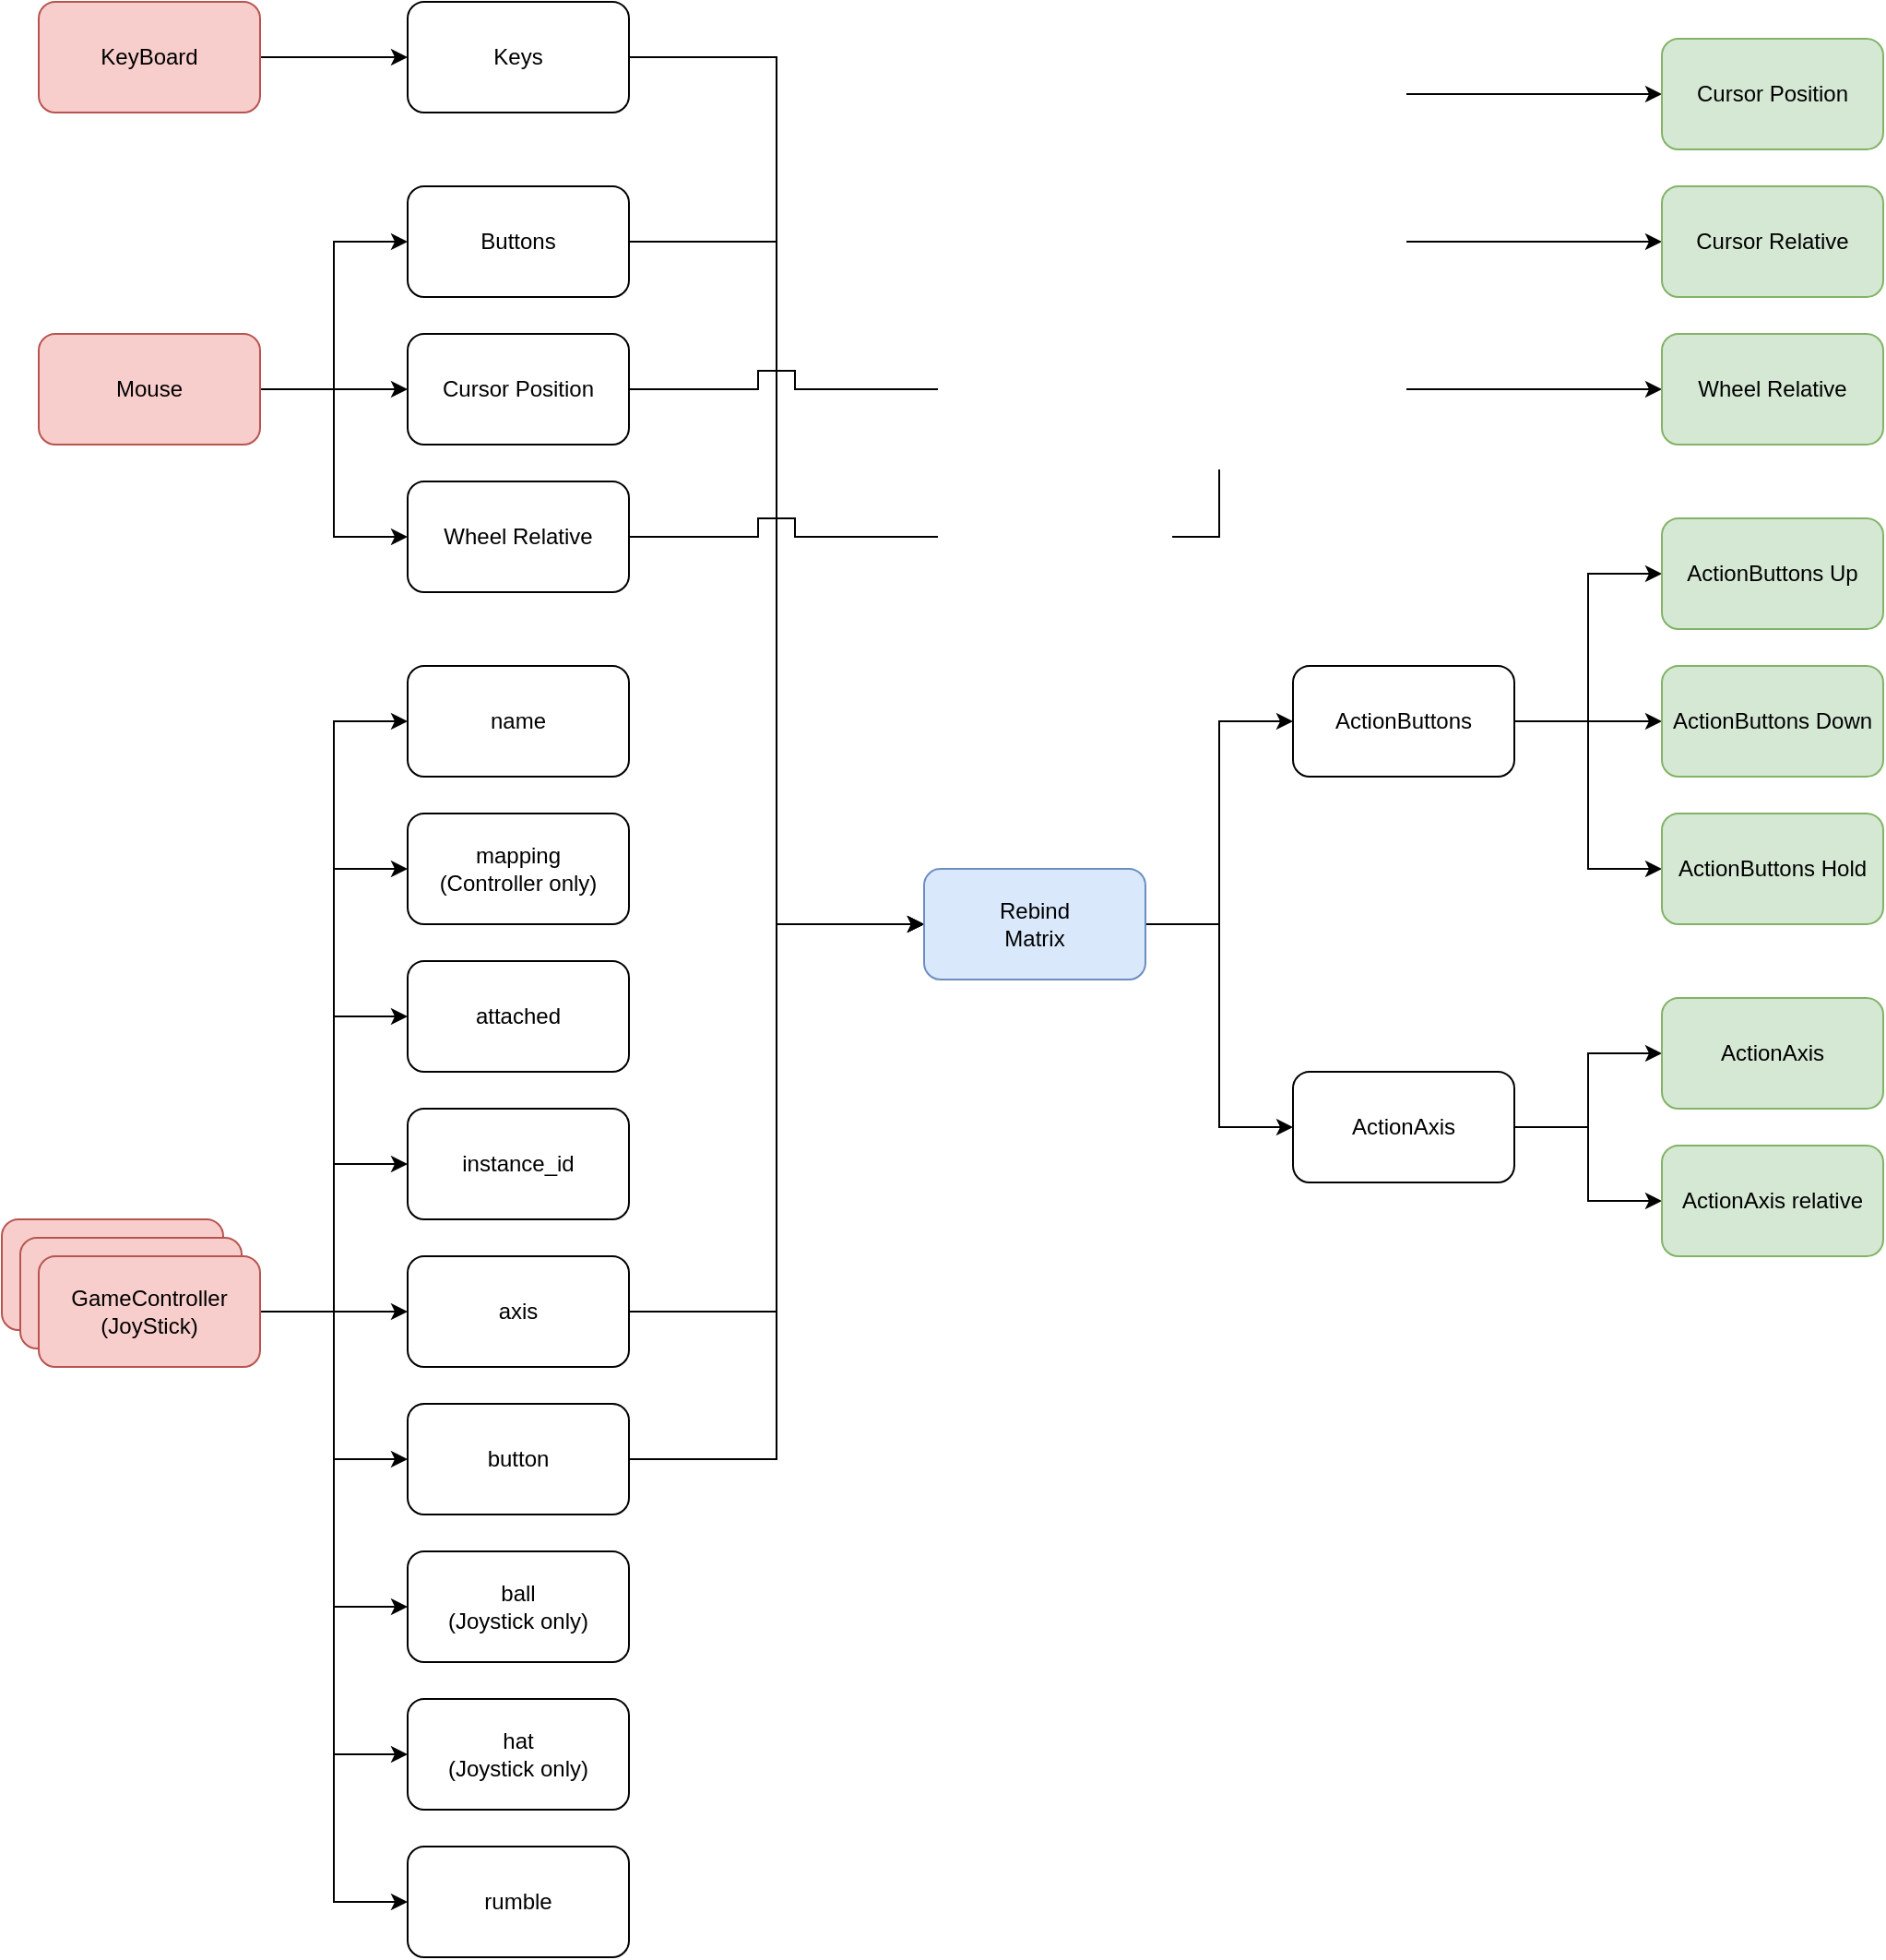 <mxfile version="13.7.3" type="device"><diagram id="Ol3exGqkBf0W2ArzBwDh" name="Page-1"><mxGraphModel dx="2031" dy="1174" grid="1" gridSize="10" guides="1" tooltips="1" connect="1" arrows="1" fold="1" page="1" pageScale="1" pageWidth="827" pageHeight="1169" math="0" shadow="0"><root><mxCell id="0"/><mxCell id="1" parent="0"/><mxCell id="1C47nYJwlo2ROjCqQ9ih-15" style="edgeStyle=orthogonalEdgeStyle;rounded=0;orthogonalLoop=1;jettySize=auto;html=1;entryX=0;entryY=0.5;entryDx=0;entryDy=0;" edge="1" parent="1" source="1C47nYJwlo2ROjCqQ9ih-5" target="1C47nYJwlo2ROjCqQ9ih-12"><mxGeometry relative="1" as="geometry"/></mxCell><mxCell id="1C47nYJwlo2ROjCqQ9ih-16" style="edgeStyle=orthogonalEdgeStyle;rounded=0;orthogonalLoop=1;jettySize=auto;html=1;" edge="1" parent="1" source="1C47nYJwlo2ROjCqQ9ih-5" target="1C47nYJwlo2ROjCqQ9ih-13"><mxGeometry relative="1" as="geometry"/></mxCell><mxCell id="1C47nYJwlo2ROjCqQ9ih-17" style="edgeStyle=orthogonalEdgeStyle;rounded=0;orthogonalLoop=1;jettySize=auto;html=1;entryX=0;entryY=0.5;entryDx=0;entryDy=0;" edge="1" parent="1" source="1C47nYJwlo2ROjCqQ9ih-5" target="1C47nYJwlo2ROjCqQ9ih-14"><mxGeometry relative="1" as="geometry"/></mxCell><mxCell id="1C47nYJwlo2ROjCqQ9ih-5" value="Mouse" style="rounded=1;whiteSpace=wrap;html=1;fillColor=#f8cecc;strokeColor=#b85450;" vertex="1" parent="1"><mxGeometry x="60" y="220" width="120" height="60" as="geometry"/></mxCell><mxCell id="1C47nYJwlo2ROjCqQ9ih-11" style="edgeStyle=orthogonalEdgeStyle;rounded=0;orthogonalLoop=1;jettySize=auto;html=1;" edge="1" parent="1" source="1C47nYJwlo2ROjCqQ9ih-6" target="1C47nYJwlo2ROjCqQ9ih-10"><mxGeometry relative="1" as="geometry"/></mxCell><mxCell id="1C47nYJwlo2ROjCqQ9ih-6" value="KeyBoard" style="rounded=1;whiteSpace=wrap;html=1;fillColor=#f8cecc;strokeColor=#b85450;" vertex="1" parent="1"><mxGeometry x="60" y="40" width="120" height="60" as="geometry"/></mxCell><mxCell id="1C47nYJwlo2ROjCqQ9ih-7" value="Joystick" style="rounded=1;whiteSpace=wrap;html=1;fillColor=#f8cecc;strokeColor=#b85450;" vertex="1" parent="1"><mxGeometry x="40" y="700" width="120" height="60" as="geometry"/></mxCell><mxCell id="1C47nYJwlo2ROjCqQ9ih-8" value="Joystick" style="rounded=1;whiteSpace=wrap;html=1;fillColor=#f8cecc;strokeColor=#b85450;" vertex="1" parent="1"><mxGeometry x="50" y="710" width="120" height="60" as="geometry"/></mxCell><mxCell id="1C47nYJwlo2ROjCqQ9ih-27" style="edgeStyle=orthogonalEdgeStyle;rounded=0;orthogonalLoop=1;jettySize=auto;html=1;entryX=0;entryY=0.5;entryDx=0;entryDy=0;" edge="1" parent="1" source="1C47nYJwlo2ROjCqQ9ih-9" target="1C47nYJwlo2ROjCqQ9ih-18"><mxGeometry relative="1" as="geometry"/></mxCell><mxCell id="1C47nYJwlo2ROjCqQ9ih-28" style="edgeStyle=orthogonalEdgeStyle;rounded=0;orthogonalLoop=1;jettySize=auto;html=1;entryX=0;entryY=0.5;entryDx=0;entryDy=0;" edge="1" parent="1" source="1C47nYJwlo2ROjCqQ9ih-9" target="1C47nYJwlo2ROjCqQ9ih-19"><mxGeometry relative="1" as="geometry"/></mxCell><mxCell id="1C47nYJwlo2ROjCqQ9ih-29" style="edgeStyle=orthogonalEdgeStyle;rounded=0;orthogonalLoop=1;jettySize=auto;html=1;entryX=0;entryY=0.5;entryDx=0;entryDy=0;" edge="1" parent="1" source="1C47nYJwlo2ROjCqQ9ih-9" target="1C47nYJwlo2ROjCqQ9ih-20"><mxGeometry relative="1" as="geometry"/></mxCell><mxCell id="1C47nYJwlo2ROjCqQ9ih-30" style="edgeStyle=orthogonalEdgeStyle;rounded=0;orthogonalLoop=1;jettySize=auto;html=1;" edge="1" parent="1" source="1C47nYJwlo2ROjCqQ9ih-9" target="1C47nYJwlo2ROjCqQ9ih-21"><mxGeometry relative="1" as="geometry"><Array as="points"><mxPoint x="220" y="750"/><mxPoint x="220" y="670"/></Array></mxGeometry></mxCell><mxCell id="1C47nYJwlo2ROjCqQ9ih-31" style="edgeStyle=orthogonalEdgeStyle;rounded=0;orthogonalLoop=1;jettySize=auto;html=1;" edge="1" parent="1" source="1C47nYJwlo2ROjCqQ9ih-9" target="1C47nYJwlo2ROjCqQ9ih-22"><mxGeometry relative="1" as="geometry"/></mxCell><mxCell id="1C47nYJwlo2ROjCqQ9ih-32" style="edgeStyle=orthogonalEdgeStyle;rounded=0;orthogonalLoop=1;jettySize=auto;html=1;entryX=0;entryY=0.5;entryDx=0;entryDy=0;" edge="1" parent="1" source="1C47nYJwlo2ROjCqQ9ih-9" target="1C47nYJwlo2ROjCqQ9ih-23"><mxGeometry relative="1" as="geometry"/></mxCell><mxCell id="1C47nYJwlo2ROjCqQ9ih-33" style="edgeStyle=orthogonalEdgeStyle;rounded=0;orthogonalLoop=1;jettySize=auto;html=1;entryX=0;entryY=0.5;entryDx=0;entryDy=0;" edge="1" parent="1" source="1C47nYJwlo2ROjCqQ9ih-9" target="1C47nYJwlo2ROjCqQ9ih-24"><mxGeometry relative="1" as="geometry"/></mxCell><mxCell id="1C47nYJwlo2ROjCqQ9ih-34" style="edgeStyle=orthogonalEdgeStyle;rounded=0;orthogonalLoop=1;jettySize=auto;html=1;entryX=0;entryY=0.5;entryDx=0;entryDy=0;" edge="1" parent="1" source="1C47nYJwlo2ROjCqQ9ih-9" target="1C47nYJwlo2ROjCqQ9ih-25"><mxGeometry relative="1" as="geometry"/></mxCell><mxCell id="1C47nYJwlo2ROjCqQ9ih-35" style="edgeStyle=orthogonalEdgeStyle;rounded=0;orthogonalLoop=1;jettySize=auto;html=1;entryX=0;entryY=0.5;entryDx=0;entryDy=0;" edge="1" parent="1" source="1C47nYJwlo2ROjCqQ9ih-9" target="1C47nYJwlo2ROjCqQ9ih-26"><mxGeometry relative="1" as="geometry"/></mxCell><mxCell id="1C47nYJwlo2ROjCqQ9ih-9" value="GameController&lt;br&gt;(JoyStick)" style="rounded=1;whiteSpace=wrap;html=1;fillColor=#f8cecc;strokeColor=#b85450;" vertex="1" parent="1"><mxGeometry x="60" y="720" width="120" height="60" as="geometry"/></mxCell><mxCell id="1C47nYJwlo2ROjCqQ9ih-37" style="edgeStyle=orthogonalEdgeStyle;rounded=0;orthogonalLoop=1;jettySize=auto;html=1;entryX=0;entryY=0.5;entryDx=0;entryDy=0;" edge="1" parent="1" source="1C47nYJwlo2ROjCqQ9ih-10" target="1C47nYJwlo2ROjCqQ9ih-36"><mxGeometry relative="1" as="geometry"><Array as="points"><mxPoint x="460" y="70"/><mxPoint x="460" y="540"/></Array></mxGeometry></mxCell><mxCell id="1C47nYJwlo2ROjCqQ9ih-10" value="Keys" style="rounded=1;whiteSpace=wrap;html=1;" vertex="1" parent="1"><mxGeometry x="260" y="40" width="120" height="60" as="geometry"/></mxCell><mxCell id="1C47nYJwlo2ROjCqQ9ih-38" style="edgeStyle=orthogonalEdgeStyle;rounded=0;orthogonalLoop=1;jettySize=auto;html=1;entryX=0;entryY=0.5;entryDx=0;entryDy=0;" edge="1" parent="1" source="1C47nYJwlo2ROjCqQ9ih-12" target="1C47nYJwlo2ROjCqQ9ih-36"><mxGeometry relative="1" as="geometry"><Array as="points"><mxPoint x="460" y="170"/><mxPoint x="460" y="540"/></Array></mxGeometry></mxCell><mxCell id="1C47nYJwlo2ROjCqQ9ih-12" value="Buttons" style="rounded=1;whiteSpace=wrap;html=1;" vertex="1" parent="1"><mxGeometry x="260" y="140" width="120" height="60" as="geometry"/></mxCell><mxCell id="1C47nYJwlo2ROjCqQ9ih-59" style="edgeStyle=orthogonalEdgeStyle;rounded=0;orthogonalLoop=1;jettySize=auto;html=1;entryX=0;entryY=0.5;entryDx=0;entryDy=0;" edge="1" parent="1" source="1C47nYJwlo2ROjCqQ9ih-13" target="1C47nYJwlo2ROjCqQ9ih-45"><mxGeometry relative="1" as="geometry"><Array as="points"><mxPoint x="450" y="250"/><mxPoint x="450" y="240"/><mxPoint x="470" y="240"/><mxPoint x="470" y="250"/><mxPoint x="660" y="250"/><mxPoint x="660" y="90"/></Array></mxGeometry></mxCell><mxCell id="1C47nYJwlo2ROjCqQ9ih-61" style="edgeStyle=orthogonalEdgeStyle;rounded=0;orthogonalLoop=1;jettySize=auto;html=1;entryX=0;entryY=0.5;entryDx=0;entryDy=0;" edge="1" parent="1" source="1C47nYJwlo2ROjCqQ9ih-13" target="1C47nYJwlo2ROjCqQ9ih-46"><mxGeometry relative="1" as="geometry"><Array as="points"><mxPoint x="450" y="250"/><mxPoint x="450" y="240"/><mxPoint x="470" y="240"/><mxPoint x="470" y="250"/><mxPoint x="660" y="250"/><mxPoint x="660" y="170"/></Array></mxGeometry></mxCell><mxCell id="1C47nYJwlo2ROjCqQ9ih-13" value="Cursor Position" style="rounded=1;whiteSpace=wrap;html=1;" vertex="1" parent="1"><mxGeometry x="260" y="220" width="120" height="60" as="geometry"/></mxCell><mxCell id="1C47nYJwlo2ROjCqQ9ih-62" style="edgeStyle=orthogonalEdgeStyle;rounded=0;orthogonalLoop=1;jettySize=auto;html=1;entryX=0;entryY=0.5;entryDx=0;entryDy=0;" edge="1" parent="1" source="1C47nYJwlo2ROjCqQ9ih-14" target="1C47nYJwlo2ROjCqQ9ih-47"><mxGeometry relative="1" as="geometry"><Array as="points"><mxPoint x="450" y="330"/><mxPoint x="450" y="320"/><mxPoint x="470" y="320"/><mxPoint x="470" y="330"/><mxPoint x="700" y="330"/><mxPoint x="700" y="250"/></Array></mxGeometry></mxCell><mxCell id="1C47nYJwlo2ROjCqQ9ih-14" value="Wheel Relative" style="rounded=1;whiteSpace=wrap;html=1;" vertex="1" parent="1"><mxGeometry x="260" y="300" width="120" height="60" as="geometry"/></mxCell><mxCell id="1C47nYJwlo2ROjCqQ9ih-18" value="name" style="rounded=1;whiteSpace=wrap;html=1;" vertex="1" parent="1"><mxGeometry x="260" y="400" width="120" height="60" as="geometry"/></mxCell><mxCell id="1C47nYJwlo2ROjCqQ9ih-19" value="mapping&lt;br&gt;(Controller only)" style="rounded=1;whiteSpace=wrap;html=1;" vertex="1" parent="1"><mxGeometry x="260" y="480" width="120" height="60" as="geometry"/></mxCell><mxCell id="1C47nYJwlo2ROjCqQ9ih-20" value="attached" style="rounded=1;whiteSpace=wrap;html=1;" vertex="1" parent="1"><mxGeometry x="260" y="560" width="120" height="60" as="geometry"/></mxCell><mxCell id="1C47nYJwlo2ROjCqQ9ih-21" value="instance_id" style="rounded=1;whiteSpace=wrap;html=1;" vertex="1" parent="1"><mxGeometry x="260" y="640" width="120" height="60" as="geometry"/></mxCell><mxCell id="1C47nYJwlo2ROjCqQ9ih-40" style="edgeStyle=orthogonalEdgeStyle;rounded=0;orthogonalLoop=1;jettySize=auto;html=1;entryX=0;entryY=0.5;entryDx=0;entryDy=0;" edge="1" parent="1" source="1C47nYJwlo2ROjCqQ9ih-22" target="1C47nYJwlo2ROjCqQ9ih-36"><mxGeometry relative="1" as="geometry"/></mxCell><mxCell id="1C47nYJwlo2ROjCqQ9ih-22" value="axis" style="rounded=1;whiteSpace=wrap;html=1;" vertex="1" parent="1"><mxGeometry x="260" y="720" width="120" height="60" as="geometry"/></mxCell><mxCell id="1C47nYJwlo2ROjCqQ9ih-39" style="edgeStyle=orthogonalEdgeStyle;rounded=0;orthogonalLoop=1;jettySize=auto;html=1;entryX=0;entryY=0.5;entryDx=0;entryDy=0;" edge="1" parent="1" source="1C47nYJwlo2ROjCqQ9ih-23" target="1C47nYJwlo2ROjCqQ9ih-36"><mxGeometry relative="1" as="geometry"/></mxCell><mxCell id="1C47nYJwlo2ROjCqQ9ih-23" value="button" style="rounded=1;whiteSpace=wrap;html=1;" vertex="1" parent="1"><mxGeometry x="260" y="800" width="120" height="60" as="geometry"/></mxCell><mxCell id="1C47nYJwlo2ROjCqQ9ih-24" value="ball&lt;br&gt;(Joystick only)" style="rounded=1;whiteSpace=wrap;html=1;" vertex="1" parent="1"><mxGeometry x="260" y="880" width="120" height="60" as="geometry"/></mxCell><mxCell id="1C47nYJwlo2ROjCqQ9ih-25" value="hat&lt;br&gt;(Joystick only)" style="rounded=1;whiteSpace=wrap;html=1;" vertex="1" parent="1"><mxGeometry x="260" y="960" width="120" height="60" as="geometry"/></mxCell><mxCell id="1C47nYJwlo2ROjCqQ9ih-26" value="rumble" style="rounded=1;whiteSpace=wrap;html=1;" vertex="1" parent="1"><mxGeometry x="260" y="1040" width="120" height="60" as="geometry"/></mxCell><mxCell id="1C47nYJwlo2ROjCqQ9ih-43" style="edgeStyle=orthogonalEdgeStyle;rounded=0;orthogonalLoop=1;jettySize=auto;html=1;entryX=0;entryY=0.5;entryDx=0;entryDy=0;" edge="1" parent="1" source="1C47nYJwlo2ROjCqQ9ih-36" target="1C47nYJwlo2ROjCqQ9ih-41"><mxGeometry relative="1" as="geometry"/></mxCell><mxCell id="1C47nYJwlo2ROjCqQ9ih-44" style="edgeStyle=orthogonalEdgeStyle;rounded=0;orthogonalLoop=1;jettySize=auto;html=1;entryX=0;entryY=0.5;entryDx=0;entryDy=0;" edge="1" parent="1" source="1C47nYJwlo2ROjCqQ9ih-36" target="1C47nYJwlo2ROjCqQ9ih-42"><mxGeometry relative="1" as="geometry"/></mxCell><mxCell id="1C47nYJwlo2ROjCqQ9ih-36" value="Rebind&lt;br&gt;Matrix" style="rounded=1;whiteSpace=wrap;html=1;fillColor=#dae8fc;strokeColor=#6c8ebf;" vertex="1" parent="1"><mxGeometry x="540" y="510" width="120" height="60" as="geometry"/></mxCell><mxCell id="1C47nYJwlo2ROjCqQ9ih-56" style="edgeStyle=orthogonalEdgeStyle;rounded=0;orthogonalLoop=1;jettySize=auto;html=1;entryX=0;entryY=0.5;entryDx=0;entryDy=0;" edge="1" parent="1" source="1C47nYJwlo2ROjCqQ9ih-41" target="1C47nYJwlo2ROjCqQ9ih-49"><mxGeometry relative="1" as="geometry"/></mxCell><mxCell id="1C47nYJwlo2ROjCqQ9ih-57" style="edgeStyle=orthogonalEdgeStyle;rounded=0;orthogonalLoop=1;jettySize=auto;html=1;" edge="1" parent="1" source="1C47nYJwlo2ROjCqQ9ih-41" target="1C47nYJwlo2ROjCqQ9ih-50"><mxGeometry relative="1" as="geometry"/></mxCell><mxCell id="1C47nYJwlo2ROjCqQ9ih-58" style="edgeStyle=orthogonalEdgeStyle;rounded=0;orthogonalLoop=1;jettySize=auto;html=1;entryX=0;entryY=0.5;entryDx=0;entryDy=0;" edge="1" parent="1" source="1C47nYJwlo2ROjCqQ9ih-41" target="1C47nYJwlo2ROjCqQ9ih-51"><mxGeometry relative="1" as="geometry"/></mxCell><mxCell id="1C47nYJwlo2ROjCqQ9ih-41" value="ActionButtons" style="rounded=1;whiteSpace=wrap;html=1;" vertex="1" parent="1"><mxGeometry x="740" y="400" width="120" height="60" as="geometry"/></mxCell><mxCell id="1C47nYJwlo2ROjCqQ9ih-54" style="edgeStyle=orthogonalEdgeStyle;rounded=0;orthogonalLoop=1;jettySize=auto;html=1;entryX=0;entryY=0.5;entryDx=0;entryDy=0;" edge="1" parent="1" source="1C47nYJwlo2ROjCqQ9ih-42" target="1C47nYJwlo2ROjCqQ9ih-52"><mxGeometry relative="1" as="geometry"/></mxCell><mxCell id="1C47nYJwlo2ROjCqQ9ih-55" style="edgeStyle=orthogonalEdgeStyle;rounded=0;orthogonalLoop=1;jettySize=auto;html=1;" edge="1" parent="1" source="1C47nYJwlo2ROjCqQ9ih-42" target="1C47nYJwlo2ROjCqQ9ih-53"><mxGeometry relative="1" as="geometry"/></mxCell><mxCell id="1C47nYJwlo2ROjCqQ9ih-42" value="ActionAxis" style="rounded=1;whiteSpace=wrap;html=1;" vertex="1" parent="1"><mxGeometry x="740" y="620" width="120" height="60" as="geometry"/></mxCell><mxCell id="1C47nYJwlo2ROjCqQ9ih-45" value="Cursor Position" style="rounded=1;whiteSpace=wrap;html=1;fillColor=#d5e8d4;strokeColor=#82b366;" vertex="1" parent="1"><mxGeometry x="940" y="60" width="120" height="60" as="geometry"/></mxCell><mxCell id="1C47nYJwlo2ROjCqQ9ih-46" value="Cursor Relative" style="rounded=1;whiteSpace=wrap;html=1;fillColor=#d5e8d4;strokeColor=#82b366;" vertex="1" parent="1"><mxGeometry x="940" y="140" width="120" height="60" as="geometry"/></mxCell><mxCell id="1C47nYJwlo2ROjCqQ9ih-47" value="Wheel Relative" style="rounded=1;whiteSpace=wrap;html=1;fillColor=#d5e8d4;strokeColor=#82b366;" vertex="1" parent="1"><mxGeometry x="940" y="220" width="120" height="60" as="geometry"/></mxCell><mxCell id="1C47nYJwlo2ROjCqQ9ih-49" value="ActionButtons Up" style="rounded=1;whiteSpace=wrap;html=1;fillColor=#d5e8d4;strokeColor=#82b366;" vertex="1" parent="1"><mxGeometry x="940" y="320" width="120" height="60" as="geometry"/></mxCell><mxCell id="1C47nYJwlo2ROjCqQ9ih-50" value="ActionButtons Down" style="rounded=1;whiteSpace=wrap;html=1;fillColor=#d5e8d4;strokeColor=#82b366;" vertex="1" parent="1"><mxGeometry x="940" y="400" width="120" height="60" as="geometry"/></mxCell><mxCell id="1C47nYJwlo2ROjCqQ9ih-51" value="ActionButtons Hold" style="rounded=1;whiteSpace=wrap;html=1;fillColor=#d5e8d4;strokeColor=#82b366;" vertex="1" parent="1"><mxGeometry x="940" y="480" width="120" height="60" as="geometry"/></mxCell><mxCell id="1C47nYJwlo2ROjCqQ9ih-52" value="ActionAxis" style="rounded=1;whiteSpace=wrap;html=1;fillColor=#d5e8d4;strokeColor=#82b366;" vertex="1" parent="1"><mxGeometry x="940" y="580" width="120" height="60" as="geometry"/></mxCell><mxCell id="1C47nYJwlo2ROjCqQ9ih-53" value="ActionAxis relative" style="rounded=1;whiteSpace=wrap;html=1;fillColor=#d5e8d4;strokeColor=#82b366;" vertex="1" parent="1"><mxGeometry x="940" y="660" width="120" height="60" as="geometry"/></mxCell></root></mxGraphModel></diagram></mxfile>